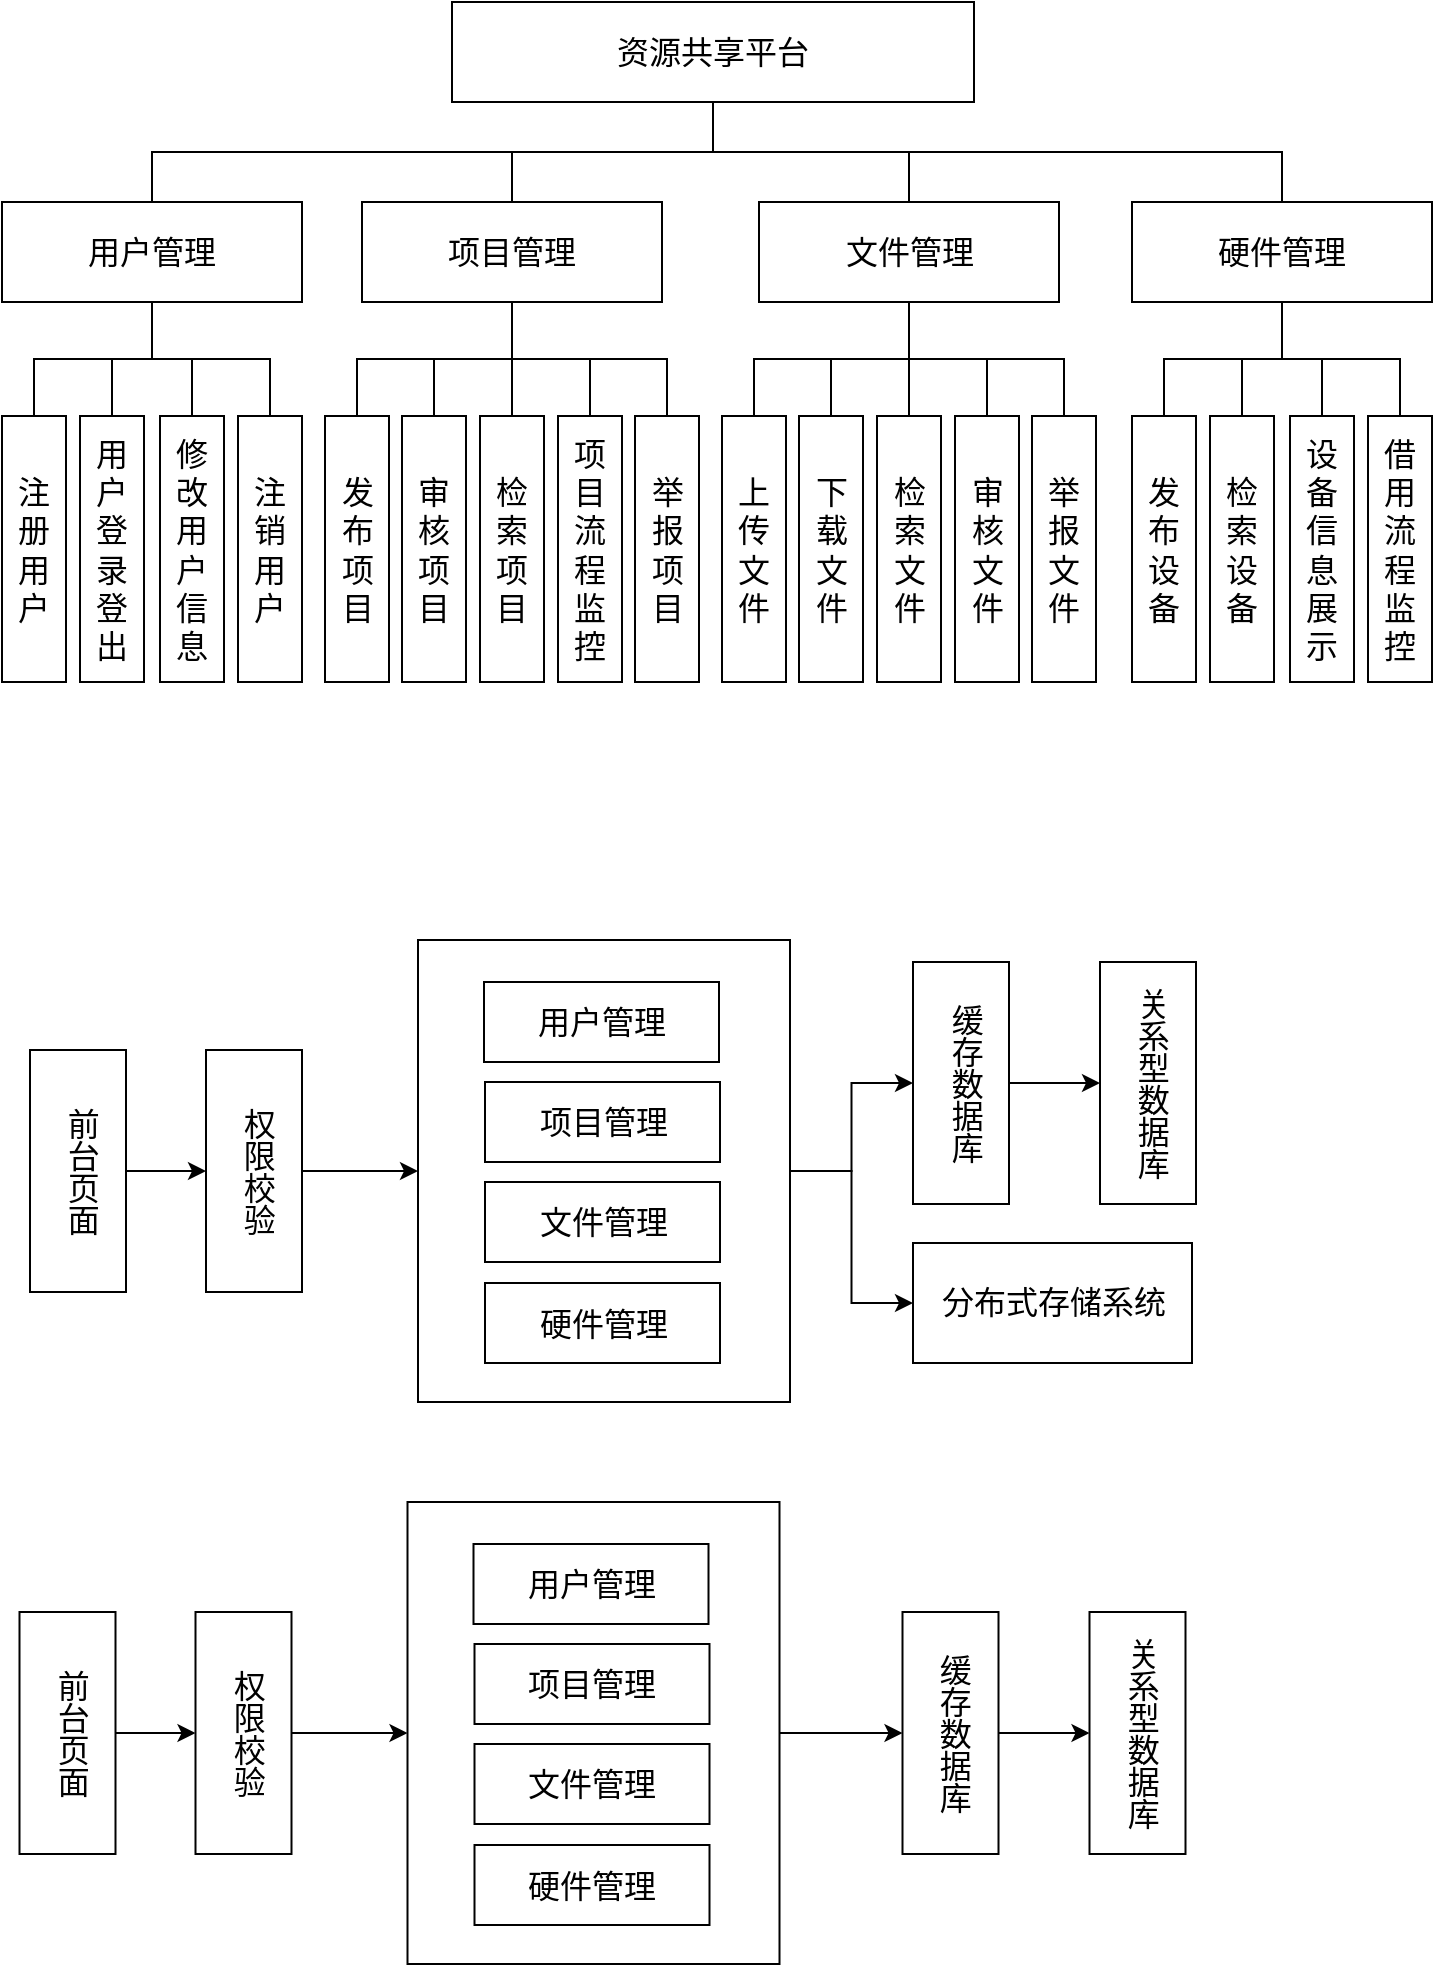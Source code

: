 <mxfile version="24.2.2" type="github">
  <diagram name="第 1 页" id="B37Alon7Snt6yuw_wCrL">
    <mxGraphModel dx="977" dy="573" grid="0" gridSize="10" guides="1" tooltips="1" connect="1" arrows="1" fold="1" page="0" pageScale="1" pageWidth="827" pageHeight="1169" math="0" shadow="0">
      <root>
        <mxCell id="0" />
        <mxCell id="1" parent="0" />
        <mxCell id="5x5rUgKwlO3JI9YjaT6--126" style="edgeStyle=orthogonalEdgeStyle;rounded=0;orthogonalLoop=1;jettySize=auto;html=1;endArrow=none;endFill=0;" parent="1" source="5x5rUgKwlO3JI9YjaT6--2" target="5x5rUgKwlO3JI9YjaT6--9" edge="1">
          <mxGeometry relative="1" as="geometry" />
        </mxCell>
        <mxCell id="5x5rUgKwlO3JI9YjaT6--127" style="edgeStyle=orthogonalEdgeStyle;rounded=0;orthogonalLoop=1;jettySize=auto;html=1;endArrow=none;endFill=0;" parent="1" source="5x5rUgKwlO3JI9YjaT6--2" target="5x5rUgKwlO3JI9YjaT6--14" edge="1">
          <mxGeometry relative="1" as="geometry" />
        </mxCell>
        <mxCell id="5x5rUgKwlO3JI9YjaT6--128" style="edgeStyle=orthogonalEdgeStyle;rounded=0;orthogonalLoop=1;jettySize=auto;html=1;endArrow=none;endFill=0;" parent="1" source="5x5rUgKwlO3JI9YjaT6--2" target="5x5rUgKwlO3JI9YjaT6--16" edge="1">
          <mxGeometry relative="1" as="geometry">
            <Array as="points">
              <mxPoint x="421" y="85" />
              <mxPoint x="705" y="85" />
            </Array>
          </mxGeometry>
        </mxCell>
        <mxCell id="5x5rUgKwlO3JI9YjaT6--129" style="edgeStyle=orthogonalEdgeStyle;rounded=0;orthogonalLoop=1;jettySize=auto;html=1;endArrow=none;endFill=0;" parent="1" source="5x5rUgKwlO3JI9YjaT6--2" target="5x5rUgKwlO3JI9YjaT6--3" edge="1">
          <mxGeometry relative="1" as="geometry">
            <Array as="points">
              <mxPoint x="421" y="85" />
              <mxPoint x="140" y="85" />
            </Array>
          </mxGeometry>
        </mxCell>
        <mxCell id="5x5rUgKwlO3JI9YjaT6--2" value="&lt;font style=&quot;font-size: 16px;&quot;&gt;资源共享平台&lt;/font&gt;" style="rounded=0;whiteSpace=wrap;html=1;" parent="1" vertex="1">
          <mxGeometry x="290" y="10" width="261" height="50" as="geometry" />
        </mxCell>
        <mxCell id="5x5rUgKwlO3JI9YjaT6--26" style="edgeStyle=orthogonalEdgeStyle;rounded=0;orthogonalLoop=1;jettySize=auto;html=1;endArrow=none;endFill=0;" parent="1" source="5x5rUgKwlO3JI9YjaT6--3" target="5x5rUgKwlO3JI9YjaT6--21" edge="1">
          <mxGeometry relative="1" as="geometry" />
        </mxCell>
        <mxCell id="5x5rUgKwlO3JI9YjaT6--27" style="edgeStyle=orthogonalEdgeStyle;rounded=0;orthogonalLoop=1;jettySize=auto;html=1;endArrow=none;endFill=0;" parent="1" source="5x5rUgKwlO3JI9YjaT6--3" target="5x5rUgKwlO3JI9YjaT6--22" edge="1">
          <mxGeometry relative="1" as="geometry" />
        </mxCell>
        <mxCell id="5x5rUgKwlO3JI9YjaT6--28" style="edgeStyle=orthogonalEdgeStyle;rounded=0;orthogonalLoop=1;jettySize=auto;html=1;endArrow=none;endFill=0;" parent="1" source="5x5rUgKwlO3JI9YjaT6--3" target="5x5rUgKwlO3JI9YjaT6--24" edge="1">
          <mxGeometry relative="1" as="geometry" />
        </mxCell>
        <mxCell id="5x5rUgKwlO3JI9YjaT6--29" style="edgeStyle=orthogonalEdgeStyle;rounded=0;orthogonalLoop=1;jettySize=auto;html=1;endArrow=none;endFill=0;" parent="1" source="5x5rUgKwlO3JI9YjaT6--3" target="5x5rUgKwlO3JI9YjaT6--25" edge="1">
          <mxGeometry relative="1" as="geometry" />
        </mxCell>
        <mxCell id="5x5rUgKwlO3JI9YjaT6--3" value="&lt;font style=&quot;font-size: 16px;&quot;&gt;用户管理&lt;/font&gt;" style="rounded=0;whiteSpace=wrap;html=1;" parent="1" vertex="1">
          <mxGeometry x="65" y="110" width="150" height="50" as="geometry" />
        </mxCell>
        <mxCell id="5x5rUgKwlO3JI9YjaT6--41" style="edgeStyle=orthogonalEdgeStyle;rounded=0;orthogonalLoop=1;jettySize=auto;html=1;endArrow=none;endFill=0;" parent="1" source="5x5rUgKwlO3JI9YjaT6--9" target="5x5rUgKwlO3JI9YjaT6--34" edge="1">
          <mxGeometry relative="1" as="geometry" />
        </mxCell>
        <mxCell id="5x5rUgKwlO3JI9YjaT6--42" style="edgeStyle=orthogonalEdgeStyle;rounded=0;orthogonalLoop=1;jettySize=auto;html=1;endArrow=none;endFill=0;" parent="1" source="5x5rUgKwlO3JI9YjaT6--9" target="5x5rUgKwlO3JI9YjaT6--33" edge="1">
          <mxGeometry relative="1" as="geometry" />
        </mxCell>
        <mxCell id="5x5rUgKwlO3JI9YjaT6--43" style="edgeStyle=orthogonalEdgeStyle;rounded=0;orthogonalLoop=1;jettySize=auto;html=1;entryX=0.5;entryY=0;entryDx=0;entryDy=0;endArrow=none;endFill=0;" parent="1" source="5x5rUgKwlO3JI9YjaT6--9" target="5x5rUgKwlO3JI9YjaT6--39" edge="1">
          <mxGeometry relative="1" as="geometry" />
        </mxCell>
        <mxCell id="5x5rUgKwlO3JI9YjaT6--44" style="edgeStyle=orthogonalEdgeStyle;rounded=0;orthogonalLoop=1;jettySize=auto;html=1;endArrow=none;endFill=0;" parent="1" source="5x5rUgKwlO3JI9YjaT6--9" target="5x5rUgKwlO3JI9YjaT6--31" edge="1">
          <mxGeometry relative="1" as="geometry" />
        </mxCell>
        <mxCell id="5x5rUgKwlO3JI9YjaT6--45" style="edgeStyle=orthogonalEdgeStyle;rounded=0;orthogonalLoop=1;jettySize=auto;html=1;endArrow=none;endFill=0;" parent="1" source="5x5rUgKwlO3JI9YjaT6--9" target="5x5rUgKwlO3JI9YjaT6--30" edge="1">
          <mxGeometry relative="1" as="geometry" />
        </mxCell>
        <mxCell id="5x5rUgKwlO3JI9YjaT6--9" value="&lt;font style=&quot;font-size: 16px;&quot;&gt;项目管理&lt;/font&gt;" style="rounded=0;whiteSpace=wrap;html=1;" parent="1" vertex="1">
          <mxGeometry x="245" y="110" width="150" height="50" as="geometry" />
        </mxCell>
        <mxCell id="5x5rUgKwlO3JI9YjaT6--57" style="edgeStyle=orthogonalEdgeStyle;rounded=0;orthogonalLoop=1;jettySize=auto;html=1;endArrow=none;endFill=0;" parent="1" source="5x5rUgKwlO3JI9YjaT6--14" target="5x5rUgKwlO3JI9YjaT6--55" edge="1">
          <mxGeometry relative="1" as="geometry" />
        </mxCell>
        <mxCell id="5x5rUgKwlO3JI9YjaT6--58" style="edgeStyle=orthogonalEdgeStyle;rounded=0;orthogonalLoop=1;jettySize=auto;html=1;entryX=0.5;entryY=0;entryDx=0;entryDy=0;endArrow=none;endFill=0;" parent="1" source="5x5rUgKwlO3JI9YjaT6--14" target="5x5rUgKwlO3JI9YjaT6--53" edge="1">
          <mxGeometry relative="1" as="geometry" />
        </mxCell>
        <mxCell id="5x5rUgKwlO3JI9YjaT6--59" style="edgeStyle=orthogonalEdgeStyle;rounded=0;orthogonalLoop=1;jettySize=auto;html=1;endArrow=none;endFill=0;" parent="1" source="5x5rUgKwlO3JI9YjaT6--14" target="5x5rUgKwlO3JI9YjaT6--52" edge="1">
          <mxGeometry relative="1" as="geometry" />
        </mxCell>
        <mxCell id="5x5rUgKwlO3JI9YjaT6--60" style="edgeStyle=orthogonalEdgeStyle;rounded=0;orthogonalLoop=1;jettySize=auto;html=1;entryX=0.5;entryY=0;entryDx=0;entryDy=0;endArrow=none;endFill=0;" parent="1" source="5x5rUgKwlO3JI9YjaT6--14" target="5x5rUgKwlO3JI9YjaT6--54" edge="1">
          <mxGeometry relative="1" as="geometry" />
        </mxCell>
        <mxCell id="5x5rUgKwlO3JI9YjaT6--61" style="edgeStyle=orthogonalEdgeStyle;rounded=0;orthogonalLoop=1;jettySize=auto;html=1;entryX=0.5;entryY=0;entryDx=0;entryDy=0;endArrow=none;endFill=0;" parent="1" source="5x5rUgKwlO3JI9YjaT6--14" target="5x5rUgKwlO3JI9YjaT6--56" edge="1">
          <mxGeometry relative="1" as="geometry" />
        </mxCell>
        <mxCell id="5x5rUgKwlO3JI9YjaT6--14" value="&lt;font style=&quot;font-size: 16px;&quot;&gt;文件管理&lt;/font&gt;" style="rounded=0;whiteSpace=wrap;html=1;" parent="1" vertex="1">
          <mxGeometry x="443.5" y="110" width="150" height="50" as="geometry" />
        </mxCell>
        <mxCell id="5x5rUgKwlO3JI9YjaT6--68" style="edgeStyle=orthogonalEdgeStyle;rounded=0;orthogonalLoop=1;jettySize=auto;html=1;endArrow=none;endFill=0;" parent="1" source="5x5rUgKwlO3JI9YjaT6--16" target="5x5rUgKwlO3JI9YjaT6--62" edge="1">
          <mxGeometry relative="1" as="geometry" />
        </mxCell>
        <mxCell id="5x5rUgKwlO3JI9YjaT6--69" style="edgeStyle=orthogonalEdgeStyle;rounded=0;orthogonalLoop=1;jettySize=auto;html=1;endArrow=none;endFill=0;" parent="1" source="5x5rUgKwlO3JI9YjaT6--16" target="5x5rUgKwlO3JI9YjaT6--63" edge="1">
          <mxGeometry relative="1" as="geometry" />
        </mxCell>
        <mxCell id="5x5rUgKwlO3JI9YjaT6--70" style="edgeStyle=orthogonalEdgeStyle;rounded=0;orthogonalLoop=1;jettySize=auto;html=1;endArrow=none;endFill=0;" parent="1" source="5x5rUgKwlO3JI9YjaT6--16" target="5x5rUgKwlO3JI9YjaT6--65" edge="1">
          <mxGeometry relative="1" as="geometry" />
        </mxCell>
        <mxCell id="5x5rUgKwlO3JI9YjaT6--71" style="edgeStyle=orthogonalEdgeStyle;rounded=0;orthogonalLoop=1;jettySize=auto;html=1;endArrow=none;endFill=0;" parent="1" source="5x5rUgKwlO3JI9YjaT6--16" target="5x5rUgKwlO3JI9YjaT6--64" edge="1">
          <mxGeometry relative="1" as="geometry" />
        </mxCell>
        <mxCell id="5x5rUgKwlO3JI9YjaT6--16" value="&lt;span style=&quot;font-size: 16px;&quot;&gt;硬件管理&lt;/span&gt;" style="rounded=0;whiteSpace=wrap;html=1;" parent="1" vertex="1">
          <mxGeometry x="630" y="110" width="150" height="50" as="geometry" />
        </mxCell>
        <mxCell id="5x5rUgKwlO3JI9YjaT6--21" value="&lt;span style=&quot;font-size: 16px;&quot;&gt;注册用户&lt;/span&gt;" style="rounded=0;whiteSpace=wrap;html=1;" parent="1" vertex="1">
          <mxGeometry x="65" y="217" width="32" height="133" as="geometry" />
        </mxCell>
        <mxCell id="5x5rUgKwlO3JI9YjaT6--22" value="&lt;span style=&quot;font-size: 16px;&quot;&gt;用户登录登出&lt;/span&gt;" style="rounded=0;whiteSpace=wrap;html=1;" parent="1" vertex="1">
          <mxGeometry x="104" y="217" width="32" height="133" as="geometry" />
        </mxCell>
        <mxCell id="5x5rUgKwlO3JI9YjaT6--24" value="&lt;span style=&quot;font-size: 16px;&quot;&gt;修改用户信息&lt;/span&gt;" style="rounded=0;whiteSpace=wrap;html=1;" parent="1" vertex="1">
          <mxGeometry x="144" y="217" width="32" height="133" as="geometry" />
        </mxCell>
        <mxCell id="5x5rUgKwlO3JI9YjaT6--25" value="&lt;span style=&quot;font-size: 16px;&quot;&gt;注销用户&lt;/span&gt;" style="rounded=0;whiteSpace=wrap;html=1;" parent="1" vertex="1">
          <mxGeometry x="183" y="217" width="32" height="133" as="geometry" />
        </mxCell>
        <mxCell id="5x5rUgKwlO3JI9YjaT6--30" value="&lt;span style=&quot;font-size: 16px;&quot;&gt;发布项目&lt;/span&gt;" style="rounded=0;whiteSpace=wrap;html=1;" parent="1" vertex="1">
          <mxGeometry x="226.5" y="217" width="32" height="133" as="geometry" />
        </mxCell>
        <mxCell id="5x5rUgKwlO3JI9YjaT6--31" value="&lt;span style=&quot;font-size: 16px;&quot;&gt;审核项目&lt;/span&gt;" style="rounded=0;whiteSpace=wrap;html=1;" parent="1" vertex="1">
          <mxGeometry x="265" y="217" width="32" height="133" as="geometry" />
        </mxCell>
        <mxCell id="5x5rUgKwlO3JI9YjaT6--33" value="&lt;span style=&quot;font-size: 16px;&quot;&gt;项目流程监控&lt;/span&gt;" style="rounded=0;whiteSpace=wrap;html=1;" parent="1" vertex="1">
          <mxGeometry x="343" y="217" width="32" height="133" as="geometry" />
        </mxCell>
        <mxCell id="5x5rUgKwlO3JI9YjaT6--34" value="&lt;span style=&quot;font-size: 16px;&quot;&gt;检索项目&lt;/span&gt;" style="rounded=0;whiteSpace=wrap;html=1;" parent="1" vertex="1">
          <mxGeometry x="304" y="217" width="32" height="133" as="geometry" />
        </mxCell>
        <mxCell id="5x5rUgKwlO3JI9YjaT6--39" value="&lt;span style=&quot;font-size: 16px;&quot;&gt;举报项目&lt;/span&gt;" style="rounded=0;whiteSpace=wrap;html=1;" parent="1" vertex="1">
          <mxGeometry x="381.5" y="217" width="32" height="133" as="geometry" />
        </mxCell>
        <mxCell id="5x5rUgKwlO3JI9YjaT6--52" value="&lt;span style=&quot;font-size: 16px;&quot;&gt;上传文件&lt;/span&gt;" style="rounded=0;whiteSpace=wrap;html=1;" parent="1" vertex="1">
          <mxGeometry x="425" y="217" width="32" height="133" as="geometry" />
        </mxCell>
        <mxCell id="5x5rUgKwlO3JI9YjaT6--53" value="&lt;span style=&quot;font-size: 16px;&quot;&gt;下载文件&lt;/span&gt;" style="rounded=0;whiteSpace=wrap;html=1;" parent="1" vertex="1">
          <mxGeometry x="463.5" y="217" width="32" height="133" as="geometry" />
        </mxCell>
        <mxCell id="5x5rUgKwlO3JI9YjaT6--54" value="&lt;span style=&quot;font-size: 16px;&quot;&gt;审核文件&lt;/span&gt;" style="rounded=0;whiteSpace=wrap;html=1;" parent="1" vertex="1">
          <mxGeometry x="541.5" y="217" width="32" height="133" as="geometry" />
        </mxCell>
        <mxCell id="5x5rUgKwlO3JI9YjaT6--55" value="&lt;span style=&quot;font-size: 16px;&quot;&gt;检索文件&lt;/span&gt;" style="rounded=0;whiteSpace=wrap;html=1;" parent="1" vertex="1">
          <mxGeometry x="502.5" y="217" width="32" height="133" as="geometry" />
        </mxCell>
        <mxCell id="5x5rUgKwlO3JI9YjaT6--56" value="&lt;span style=&quot;font-size: 16px;&quot;&gt;举报文件&lt;/span&gt;" style="rounded=0;whiteSpace=wrap;html=1;" parent="1" vertex="1">
          <mxGeometry x="580" y="217" width="32" height="133" as="geometry" />
        </mxCell>
        <mxCell id="5x5rUgKwlO3JI9YjaT6--62" value="&lt;span style=&quot;font-size: 16px;&quot;&gt;发布设备&lt;/span&gt;" style="rounded=0;whiteSpace=wrap;html=1;" parent="1" vertex="1">
          <mxGeometry x="630" y="217" width="32" height="133" as="geometry" />
        </mxCell>
        <mxCell id="5x5rUgKwlO3JI9YjaT6--63" value="&lt;span style=&quot;font-size: 16px;&quot;&gt;检索设备&lt;/span&gt;" style="rounded=0;whiteSpace=wrap;html=1;" parent="1" vertex="1">
          <mxGeometry x="669" y="217" width="32" height="133" as="geometry" />
        </mxCell>
        <mxCell id="5x5rUgKwlO3JI9YjaT6--64" value="&lt;span style=&quot;font-size: 16px;&quot;&gt;借用流程监控&lt;/span&gt;" style="rounded=0;whiteSpace=wrap;html=1;" parent="1" vertex="1">
          <mxGeometry x="748" y="217" width="32" height="133" as="geometry" />
        </mxCell>
        <mxCell id="5x5rUgKwlO3JI9YjaT6--65" value="&lt;span style=&quot;font-size: 16px;&quot;&gt;设备信息展示&lt;/span&gt;" style="rounded=0;whiteSpace=wrap;html=1;" parent="1" vertex="1">
          <mxGeometry x="709" y="217" width="32" height="133" as="geometry" />
        </mxCell>
        <mxCell id="5x5rUgKwlO3JI9YjaT6--142" style="edgeStyle=orthogonalEdgeStyle;rounded=0;orthogonalLoop=1;jettySize=auto;html=1;" parent="1" source="5x5rUgKwlO3JI9YjaT6--130" target="5x5rUgKwlO3JI9YjaT6--137" edge="1">
          <mxGeometry relative="1" as="geometry" />
        </mxCell>
        <mxCell id="5x5rUgKwlO3JI9YjaT6--130" value="&lt;p style=&quot;line-height: 140%;&quot;&gt;&lt;font style=&quot;font-size: 16px;&quot;&gt;前台页面&lt;/font&gt;&lt;/p&gt;" style="rounded=0;whiteSpace=wrap;html=1;spacing=3;align=center;horizontal=1;textDirection=vertical-lr;fontFamily=Verdana;verticalAlign=middle;fontStyle=0" parent="1" vertex="1">
          <mxGeometry x="79" y="534" width="48" height="121" as="geometry" />
        </mxCell>
        <mxCell id="5x5rUgKwlO3JI9YjaT6--145" style="edgeStyle=orthogonalEdgeStyle;rounded=0;orthogonalLoop=1;jettySize=auto;html=1;" parent="1" source="5x5rUgKwlO3JI9YjaT6--132" target="5x5rUgKwlO3JI9YjaT6--140" edge="1">
          <mxGeometry relative="1" as="geometry" />
        </mxCell>
        <mxCell id="A-qlIdcZ_BXXZgTGW9BA-2" style="edgeStyle=orthogonalEdgeStyle;rounded=0;orthogonalLoop=1;jettySize=auto;html=1;" edge="1" parent="1" source="5x5rUgKwlO3JI9YjaT6--132" target="A-qlIdcZ_BXXZgTGW9BA-1">
          <mxGeometry relative="1" as="geometry" />
        </mxCell>
        <mxCell id="5x5rUgKwlO3JI9YjaT6--132" value="" style="rounded=0;whiteSpace=wrap;html=1;" parent="1" vertex="1">
          <mxGeometry x="273" y="479" width="186" height="231" as="geometry" />
        </mxCell>
        <mxCell id="5x5rUgKwlO3JI9YjaT6--133" value="&lt;span style=&quot;font-size: 16px;&quot;&gt;用户管理&lt;/span&gt;" style="rounded=0;whiteSpace=wrap;html=1;" parent="1" vertex="1">
          <mxGeometry x="306" y="500" width="117.5" height="40" as="geometry" />
        </mxCell>
        <mxCell id="5x5rUgKwlO3JI9YjaT6--144" style="edgeStyle=orthogonalEdgeStyle;rounded=0;orthogonalLoop=1;jettySize=auto;html=1;entryX=0;entryY=0.5;entryDx=0;entryDy=0;" parent="1" source="5x5rUgKwlO3JI9YjaT6--137" target="5x5rUgKwlO3JI9YjaT6--132" edge="1">
          <mxGeometry relative="1" as="geometry" />
        </mxCell>
        <mxCell id="5x5rUgKwlO3JI9YjaT6--137" value="&lt;p style=&quot;line-height: 140%;&quot;&gt;&lt;span style=&quot;font-size: 16px;&quot;&gt;权限校验&lt;/span&gt;&lt;br&gt;&lt;/p&gt;" style="rounded=0;whiteSpace=wrap;html=1;spacing=3;align=center;horizontal=1;textDirection=vertical-lr;fontFamily=Verdana;verticalAlign=middle;fontStyle=0" parent="1" vertex="1">
          <mxGeometry x="167" y="534" width="48" height="121" as="geometry" />
        </mxCell>
        <mxCell id="5x5rUgKwlO3JI9YjaT6--138" value="&lt;span style=&quot;font-size: 16px;&quot;&gt;项目管理&lt;/span&gt;" style="rounded=0;whiteSpace=wrap;html=1;" parent="1" vertex="1">
          <mxGeometry x="306.5" y="550" width="117.5" height="40" as="geometry" />
        </mxCell>
        <mxCell id="5x5rUgKwlO3JI9YjaT6--139" value="&lt;span style=&quot;font-size: 16px;&quot;&gt;文件管理&lt;/span&gt;" style="rounded=0;whiteSpace=wrap;html=1;" parent="1" vertex="1">
          <mxGeometry x="306.5" y="600" width="117.5" height="40" as="geometry" />
        </mxCell>
        <mxCell id="5x5rUgKwlO3JI9YjaT6--146" style="edgeStyle=orthogonalEdgeStyle;rounded=0;orthogonalLoop=1;jettySize=auto;html=1;" parent="1" source="5x5rUgKwlO3JI9YjaT6--140" target="5x5rUgKwlO3JI9YjaT6--141" edge="1">
          <mxGeometry relative="1" as="geometry" />
        </mxCell>
        <mxCell id="5x5rUgKwlO3JI9YjaT6--140" value="&lt;p style=&quot;line-height: 140%;&quot;&gt;&lt;span style=&quot;font-size: 16px;&quot;&gt;缓存数据库&lt;/span&gt;&lt;/p&gt;" style="rounded=0;whiteSpace=wrap;html=1;spacing=3;align=center;horizontal=1;textDirection=vertical-lr;fontFamily=Verdana;verticalAlign=middle;fontStyle=0" parent="1" vertex="1">
          <mxGeometry x="520.5" y="490" width="48" height="121" as="geometry" />
        </mxCell>
        <mxCell id="5x5rUgKwlO3JI9YjaT6--141" value="&lt;p style=&quot;line-height: 140%;&quot;&gt;&lt;span style=&quot;font-size: 16px;&quot;&gt;关系型数据库&lt;/span&gt;&lt;/p&gt;" style="rounded=0;whiteSpace=wrap;html=1;spacing=3;align=center;horizontal=1;textDirection=vertical-lr;fontFamily=Verdana;verticalAlign=middle;fontStyle=0" parent="1" vertex="1">
          <mxGeometry x="614" y="490" width="48" height="121" as="geometry" />
        </mxCell>
        <mxCell id="5x5rUgKwlO3JI9YjaT6--147" value="&lt;span style=&quot;font-size: 16px;&quot;&gt;硬件管理&lt;/span&gt;" style="rounded=0;whiteSpace=wrap;html=1;" parent="1" vertex="1">
          <mxGeometry x="306.5" y="650.5" width="117.5" height="40" as="geometry" />
        </mxCell>
        <mxCell id="A-qlIdcZ_BXXZgTGW9BA-1" value="&lt;p style=&quot;line-height: 140%;&quot;&gt;&lt;span style=&quot;font-size: 16px;&quot;&gt;分布式存储系统&lt;/span&gt;&lt;/p&gt;" style="rounded=0;whiteSpace=wrap;html=1;spacing=3;align=center;horizontal=1;fontFamily=Verdana;verticalAlign=middle;fontStyle=0" vertex="1" parent="1">
          <mxGeometry x="520.5" y="630.5" width="139.5" height="60" as="geometry" />
        </mxCell>
        <mxCell id="dFv476BKlmeszd2uPR6S-1" style="edgeStyle=orthogonalEdgeStyle;rounded=0;orthogonalLoop=1;jettySize=auto;html=1;" edge="1" parent="1" source="dFv476BKlmeszd2uPR6S-2" target="dFv476BKlmeszd2uPR6S-7">
          <mxGeometry relative="1" as="geometry" />
        </mxCell>
        <mxCell id="dFv476BKlmeszd2uPR6S-2" value="&lt;p style=&quot;line-height: 140%;&quot;&gt;&lt;font style=&quot;font-size: 16px;&quot;&gt;前台页面&lt;/font&gt;&lt;/p&gt;" style="rounded=0;whiteSpace=wrap;html=1;spacing=3;align=center;horizontal=1;textDirection=vertical-lr;fontFamily=Verdana;verticalAlign=middle;fontStyle=0" vertex="1" parent="1">
          <mxGeometry x="73.75" y="815" width="48" height="121" as="geometry" />
        </mxCell>
        <mxCell id="dFv476BKlmeszd2uPR6S-3" style="edgeStyle=orthogonalEdgeStyle;rounded=0;orthogonalLoop=1;jettySize=auto;html=1;" edge="1" parent="1" source="dFv476BKlmeszd2uPR6S-4" target="dFv476BKlmeszd2uPR6S-11">
          <mxGeometry relative="1" as="geometry" />
        </mxCell>
        <mxCell id="dFv476BKlmeszd2uPR6S-4" value="" style="rounded=0;whiteSpace=wrap;html=1;" vertex="1" parent="1">
          <mxGeometry x="267.75" y="760" width="186" height="231" as="geometry" />
        </mxCell>
        <mxCell id="dFv476BKlmeszd2uPR6S-5" value="&lt;span style=&quot;font-size: 16px;&quot;&gt;用户管理&lt;/span&gt;" style="rounded=0;whiteSpace=wrap;html=1;" vertex="1" parent="1">
          <mxGeometry x="300.75" y="781" width="117.5" height="40" as="geometry" />
        </mxCell>
        <mxCell id="dFv476BKlmeszd2uPR6S-6" style="edgeStyle=orthogonalEdgeStyle;rounded=0;orthogonalLoop=1;jettySize=auto;html=1;entryX=0;entryY=0.5;entryDx=0;entryDy=0;" edge="1" parent="1" source="dFv476BKlmeszd2uPR6S-7" target="dFv476BKlmeszd2uPR6S-4">
          <mxGeometry relative="1" as="geometry" />
        </mxCell>
        <mxCell id="dFv476BKlmeszd2uPR6S-7" value="&lt;p style=&quot;line-height: 140%;&quot;&gt;&lt;span style=&quot;font-size: 16px;&quot;&gt;权限校验&lt;/span&gt;&lt;br&gt;&lt;/p&gt;" style="rounded=0;whiteSpace=wrap;html=1;spacing=3;align=center;horizontal=1;textDirection=vertical-lr;fontFamily=Verdana;verticalAlign=middle;fontStyle=0" vertex="1" parent="1">
          <mxGeometry x="161.75" y="815" width="48" height="121" as="geometry" />
        </mxCell>
        <mxCell id="dFv476BKlmeszd2uPR6S-8" value="&lt;span style=&quot;font-size: 16px;&quot;&gt;项目管理&lt;/span&gt;" style="rounded=0;whiteSpace=wrap;html=1;" vertex="1" parent="1">
          <mxGeometry x="301.25" y="831" width="117.5" height="40" as="geometry" />
        </mxCell>
        <mxCell id="dFv476BKlmeszd2uPR6S-9" value="&lt;span style=&quot;font-size: 16px;&quot;&gt;文件管理&lt;/span&gt;" style="rounded=0;whiteSpace=wrap;html=1;" vertex="1" parent="1">
          <mxGeometry x="301.25" y="881" width="117.5" height="40" as="geometry" />
        </mxCell>
        <mxCell id="dFv476BKlmeszd2uPR6S-10" style="edgeStyle=orthogonalEdgeStyle;rounded=0;orthogonalLoop=1;jettySize=auto;html=1;" edge="1" parent="1" source="dFv476BKlmeszd2uPR6S-11" target="dFv476BKlmeszd2uPR6S-12">
          <mxGeometry relative="1" as="geometry" />
        </mxCell>
        <mxCell id="dFv476BKlmeszd2uPR6S-11" value="&lt;p style=&quot;line-height: 140%;&quot;&gt;&lt;span style=&quot;font-size: 16px;&quot;&gt;缓存数据库&lt;/span&gt;&lt;/p&gt;" style="rounded=0;whiteSpace=wrap;html=1;spacing=3;align=center;horizontal=1;textDirection=vertical-lr;fontFamily=Verdana;verticalAlign=middle;fontStyle=0" vertex="1" parent="1">
          <mxGeometry x="515.25" y="815" width="48" height="121" as="geometry" />
        </mxCell>
        <mxCell id="dFv476BKlmeszd2uPR6S-12" value="&lt;p style=&quot;line-height: 140%;&quot;&gt;&lt;span style=&quot;font-size: 16px;&quot;&gt;关系型数据库&lt;/span&gt;&lt;/p&gt;" style="rounded=0;whiteSpace=wrap;html=1;spacing=3;align=center;horizontal=1;textDirection=vertical-lr;fontFamily=Verdana;verticalAlign=middle;fontStyle=0" vertex="1" parent="1">
          <mxGeometry x="608.75" y="815" width="48" height="121" as="geometry" />
        </mxCell>
        <mxCell id="dFv476BKlmeszd2uPR6S-13" value="&lt;span style=&quot;font-size: 16px;&quot;&gt;硬件管理&lt;/span&gt;" style="rounded=0;whiteSpace=wrap;html=1;" vertex="1" parent="1">
          <mxGeometry x="301.25" y="931.5" width="117.5" height="40" as="geometry" />
        </mxCell>
      </root>
    </mxGraphModel>
  </diagram>
</mxfile>
